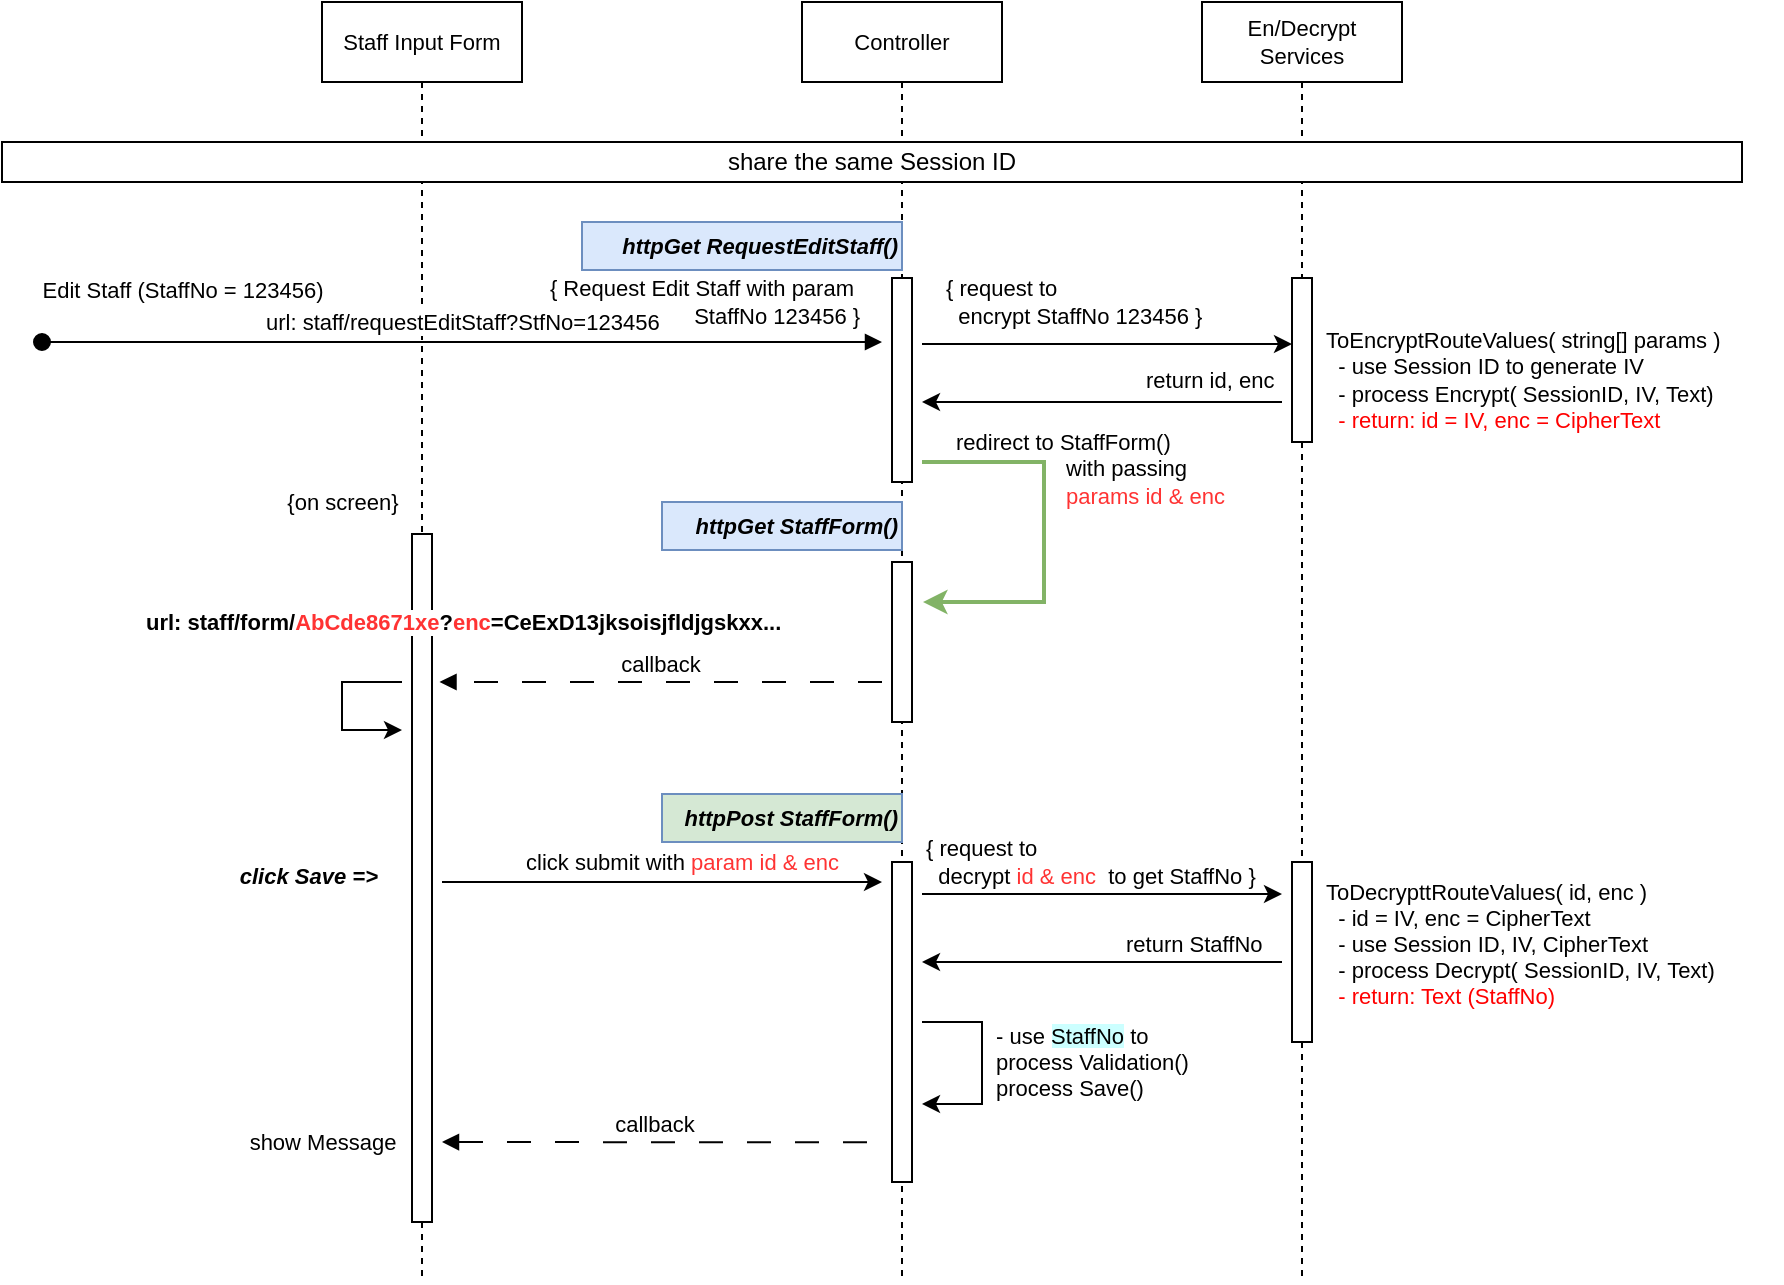 <mxfile version="24.7.1" type="github">
  <diagram name="Page-1" id="rOxkXMHrx36m_MceSFV0">
    <mxGraphModel dx="1434" dy="774" grid="1" gridSize="10" guides="1" tooltips="1" connect="1" arrows="1" fold="1" page="1" pageScale="1" pageWidth="1169" pageHeight="827" math="0" shadow="0">
      <root>
        <mxCell id="0" />
        <mxCell id="1" parent="0" />
        <mxCell id="cjUs0fhQYjhIE11ryxrH-1" value="&lt;div style=&quot;font-size: 11px;&quot;&gt;Controller&lt;/div&gt;" style="shape=umlLifeline;perimeter=lifelinePerimeter;whiteSpace=wrap;html=1;container=0;dropTarget=0;collapsible=0;recursiveResize=0;outlineConnect=0;portConstraint=eastwest;newEdgeStyle={&quot;edgeStyle&quot;:&quot;elbowEdgeStyle&quot;,&quot;elbow&quot;:&quot;vertical&quot;,&quot;curved&quot;:0,&quot;rounded&quot;:0};fontSize=11;" vertex="1" parent="1">
          <mxGeometry x="440" y="40" width="100" height="640" as="geometry" />
        </mxCell>
        <mxCell id="cjUs0fhQYjhIE11ryxrH-2" value="" style="html=1;points=[];perimeter=orthogonalPerimeter;outlineConnect=0;targetShapes=umlLifeline;portConstraint=eastwest;newEdgeStyle={&quot;edgeStyle&quot;:&quot;elbowEdgeStyle&quot;,&quot;elbow&quot;:&quot;vertical&quot;,&quot;curved&quot;:0,&quot;rounded&quot;:0};fontSize=11;" vertex="1" parent="cjUs0fhQYjhIE11ryxrH-1">
          <mxGeometry x="45" y="138" width="10" height="102" as="geometry" />
        </mxCell>
        <mxCell id="cjUs0fhQYjhIE11ryxrH-3" value="" style="html=1;points=[];perimeter=orthogonalPerimeter;outlineConnect=0;targetShapes=umlLifeline;portConstraint=eastwest;newEdgeStyle={&quot;edgeStyle&quot;:&quot;elbowEdgeStyle&quot;,&quot;elbow&quot;:&quot;vertical&quot;,&quot;curved&quot;:0,&quot;rounded&quot;:0};fontSize=11;" vertex="1" parent="cjUs0fhQYjhIE11ryxrH-1">
          <mxGeometry x="45" y="280" width="10" height="80" as="geometry" />
        </mxCell>
        <mxCell id="cjUs0fhQYjhIE11ryxrH-4" value="" style="html=1;points=[];perimeter=orthogonalPerimeter;outlineConnect=0;targetShapes=umlLifeline;portConstraint=eastwest;newEdgeStyle={&quot;edgeStyle&quot;:&quot;elbowEdgeStyle&quot;,&quot;elbow&quot;:&quot;vertical&quot;,&quot;curved&quot;:0,&quot;rounded&quot;:0};fontSize=11;" vertex="1" parent="cjUs0fhQYjhIE11ryxrH-1">
          <mxGeometry x="45" y="430" width="10" height="160" as="geometry" />
        </mxCell>
        <mxCell id="cjUs0fhQYjhIE11ryxrH-5" value="Staff Input Form" style="shape=umlLifeline;perimeter=lifelinePerimeter;whiteSpace=wrap;html=1;container=0;dropTarget=0;collapsible=0;recursiveResize=0;outlineConnect=0;portConstraint=eastwest;newEdgeStyle={&quot;edgeStyle&quot;:&quot;elbowEdgeStyle&quot;,&quot;elbow&quot;:&quot;vertical&quot;,&quot;curved&quot;:0,&quot;rounded&quot;:0};fontSize=11;" vertex="1" parent="1">
          <mxGeometry x="200" y="40" width="100" height="640" as="geometry" />
        </mxCell>
        <mxCell id="cjUs0fhQYjhIE11ryxrH-6" value="" style="html=1;points=[];perimeter=orthogonalPerimeter;outlineConnect=0;targetShapes=umlLifeline;portConstraint=eastwest;newEdgeStyle={&quot;edgeStyle&quot;:&quot;elbowEdgeStyle&quot;,&quot;elbow&quot;:&quot;vertical&quot;,&quot;curved&quot;:0,&quot;rounded&quot;:0};fontSize=11;" vertex="1" parent="cjUs0fhQYjhIE11ryxrH-5">
          <mxGeometry x="45" y="266" width="10" height="344" as="geometry" />
        </mxCell>
        <mxCell id="cjUs0fhQYjhIE11ryxrH-7" value="En/Decrypt Services" style="shape=umlLifeline;perimeter=lifelinePerimeter;whiteSpace=wrap;html=1;container=0;dropTarget=0;collapsible=0;recursiveResize=0;outlineConnect=0;portConstraint=eastwest;newEdgeStyle={&quot;edgeStyle&quot;:&quot;elbowEdgeStyle&quot;,&quot;elbow&quot;:&quot;vertical&quot;,&quot;curved&quot;:0,&quot;rounded&quot;:0};fontSize=11;" vertex="1" parent="1">
          <mxGeometry x="640" y="40" width="100" height="640" as="geometry" />
        </mxCell>
        <mxCell id="cjUs0fhQYjhIE11ryxrH-8" value="" style="html=1;points=[];perimeter=orthogonalPerimeter;outlineConnect=0;targetShapes=umlLifeline;portConstraint=eastwest;newEdgeStyle={&quot;edgeStyle&quot;:&quot;elbowEdgeStyle&quot;,&quot;elbow&quot;:&quot;vertical&quot;,&quot;curved&quot;:0,&quot;rounded&quot;:0};fontSize=11;" vertex="1" parent="cjUs0fhQYjhIE11ryxrH-7">
          <mxGeometry x="45" y="138" width="10" height="82" as="geometry" />
        </mxCell>
        <mxCell id="cjUs0fhQYjhIE11ryxrH-9" value="" style="html=1;points=[[0,0,0,0,5],[0,1,0,0,-5],[1,0,0,0,5],[1,1,0,0,-5]];perimeter=orthogonalPerimeter;outlineConnect=0;targetShapes=umlLifeline;portConstraint=eastwest;newEdgeStyle={&quot;curved&quot;:0,&quot;rounded&quot;:0};fontSize=11;" vertex="1" parent="cjUs0fhQYjhIE11ryxrH-7">
          <mxGeometry x="45" y="430" width="10" height="90" as="geometry" />
        </mxCell>
        <mxCell id="cjUs0fhQYjhIE11ryxrH-10" value="" style="edgeStyle=elbowEdgeStyle;rounded=0;orthogonalLoop=1;jettySize=auto;html=1;elbow=vertical;curved=0;fontSize=11;" edge="1" parent="1">
          <mxGeometry relative="1" as="geometry">
            <mxPoint x="500" y="211" as="sourcePoint" />
            <mxPoint x="685" y="210.706" as="targetPoint" />
          </mxGeometry>
        </mxCell>
        <mxCell id="cjUs0fhQYjhIE11ryxrH-11" value="&lt;div&gt;{ request to&amp;nbsp;&lt;/div&gt;&lt;div&gt;&amp;nbsp; encrypt StaffNo 123456 }&lt;/div&gt;" style="edgeLabel;html=1;align=left;verticalAlign=middle;resizable=0;points=[];fontSize=11;" vertex="1" connectable="0" parent="cjUs0fhQYjhIE11ryxrH-10">
          <mxGeometry x="-0.611" y="1" relative="1" as="geometry">
            <mxPoint x="-26" y="-20" as="offset" />
          </mxGeometry>
        </mxCell>
        <mxCell id="cjUs0fhQYjhIE11ryxrH-12" value="" style="edgeStyle=elbowEdgeStyle;rounded=0;orthogonalLoop=1;jettySize=auto;html=1;elbow=vertical;curved=0;fontSize=11;" edge="1" parent="1">
          <mxGeometry relative="1" as="geometry">
            <mxPoint x="680" y="240" as="sourcePoint" />
            <mxPoint x="500" y="240" as="targetPoint" />
          </mxGeometry>
        </mxCell>
        <mxCell id="cjUs0fhQYjhIE11ryxrH-13" value="{on screen}" style="edgeLabel;html=1;align=center;verticalAlign=middle;resizable=0;points=[];fontSize=11;" vertex="1" connectable="0" parent="1">
          <mxGeometry x="210" y="290" as="geometry" />
        </mxCell>
        <UserObject label="ToEncryptRouteValues( string[] params )&lt;br&gt;&lt;div&gt;&amp;nbsp; - use Session ID to generate IV&lt;/div&gt;&lt;div&gt;&amp;nbsp; - process Encrypt( SessionID, IV, Text)&lt;/div&gt;&lt;div&gt;&lt;font color=&quot;#ff0000&quot;&gt;&amp;nbsp; - return: id = IV, enc = CipherText&lt;/font&gt;&lt;br&gt;&lt;/div&gt;" placeholders="1" name="Variable" id="cjUs0fhQYjhIE11ryxrH-14">
          <mxCell style="text;html=1;strokeColor=none;fillColor=none;align=left;verticalAlign=middle;whiteSpace=wrap;overflow=hidden;fontSize=11;" vertex="1" parent="1">
            <mxGeometry x="700" y="188" width="230" height="82" as="geometry" />
          </mxCell>
        </UserObject>
        <mxCell id="cjUs0fhQYjhIE11ryxrH-15" value="callback" style="html=1;verticalAlign=bottom;endArrow=block;edgeStyle=elbowEdgeStyle;elbow=vertical;curved=0;rounded=0;dashed=1;dashPattern=12 12;fontSize=11;align=center;" edge="1" parent="1">
          <mxGeometry x="0.003" relative="1" as="geometry">
            <mxPoint x="480" y="380" as="sourcePoint" />
            <Array as="points" />
            <mxPoint x="258.75" y="380" as="targetPoint" />
            <mxPoint as="offset" />
          </mxGeometry>
        </mxCell>
        <mxCell id="cjUs0fhQYjhIE11ryxrH-16" value="" style="edgeStyle=orthogonalEdgeStyle;rounded=0;orthogonalLoop=1;jettySize=auto;html=1;curved=0;fontSize=11;" edge="1" parent="1">
          <mxGeometry relative="1" as="geometry">
            <mxPoint x="500" y="485.999" as="sourcePoint" />
            <mxPoint x="680" y="486" as="targetPoint" />
            <Array as="points">
              <mxPoint x="595" y="485.94" />
              <mxPoint x="595" y="485.94" />
            </Array>
          </mxGeometry>
        </mxCell>
        <UserObject label="httpGet RequestEditStaff()" placeholders="1" name="Variable" id="cjUs0fhQYjhIE11ryxrH-17">
          <mxCell style="text;html=1;strokeColor=#6c8ebf;fillColor=#dae8fc;align=right;verticalAlign=middle;whiteSpace=wrap;overflow=hidden;fontSize=11;fontFamily=Helvetica;fontStyle=3" vertex="1" parent="1">
            <mxGeometry x="330" y="150" width="160" height="24" as="geometry" />
          </mxCell>
        </UserObject>
        <UserObject label="&lt;div&gt;click Save =&amp;gt;&lt;/div&gt;" placeholders="1" name="Variable" id="cjUs0fhQYjhIE11ryxrH-18">
          <mxCell style="text;html=1;strokeColor=none;fillColor=none;align=right;verticalAlign=middle;whiteSpace=wrap;overflow=hidden;fontSize=11;fontFamily=Helvetica;fontStyle=3" vertex="1" parent="1">
            <mxGeometry x="130" y="460" width="100" height="34" as="geometry" />
          </mxCell>
        </UserObject>
        <mxCell id="cjUs0fhQYjhIE11ryxrH-19" value="" style="edgeStyle=elbowEdgeStyle;rounded=0;orthogonalLoop=1;jettySize=auto;html=1;elbow=vertical;curved=0;fontSize=11;" edge="1" parent="1">
          <mxGeometry relative="1" as="geometry">
            <mxPoint x="260" y="480" as="sourcePoint" />
            <mxPoint x="480" y="480.003" as="targetPoint" />
          </mxGeometry>
        </mxCell>
        <mxCell id="cjUs0fhQYjhIE11ryxrH-20" value="click submit with &lt;font color=&quot;#ff3333&quot;&gt;param id &amp;amp; enc&lt;/font&gt;" style="edgeLabel;html=1;align=left;verticalAlign=middle;resizable=0;points=[];fontSize=11;" vertex="1" connectable="0" parent="cjUs0fhQYjhIE11ryxrH-19">
          <mxGeometry x="-0.74" y="1" relative="1" as="geometry">
            <mxPoint x="11" y="-9" as="offset" />
          </mxGeometry>
        </mxCell>
        <mxCell id="cjUs0fhQYjhIE11ryxrH-21" value="" style="edgeStyle=elbowEdgeStyle;rounded=0;orthogonalLoop=1;jettySize=auto;html=1;elbow=vertical;curved=0;fontSize=11;" edge="1" parent="1">
          <mxGeometry relative="1" as="geometry">
            <mxPoint x="680" y="520" as="sourcePoint" />
            <mxPoint x="500" y="520.47" as="targetPoint" />
          </mxGeometry>
        </mxCell>
        <mxCell id="cjUs0fhQYjhIE11ryxrH-22" value="" style="edgeStyle=elbowEdgeStyle;rounded=0;orthogonalLoop=1;jettySize=auto;html=1;fontSize=11;" edge="1" parent="1">
          <mxGeometry relative="1" as="geometry">
            <mxPoint x="500" y="550" as="sourcePoint" />
            <mxPoint x="500" y="591" as="targetPoint" />
            <Array as="points">
              <mxPoint x="530" y="586" />
            </Array>
          </mxGeometry>
        </mxCell>
        <mxCell id="cjUs0fhQYjhIE11ryxrH-23" value="callback" style="html=1;verticalAlign=bottom;endArrow=block;edgeStyle=elbowEdgeStyle;elbow=vertical;curved=0;rounded=0;dashed=1;dashPattern=12 12;fontSize=11;" edge="1" parent="1">
          <mxGeometry relative="1" as="geometry">
            <mxPoint x="472.5" y="610.18" as="sourcePoint" />
            <Array as="points" />
            <mxPoint x="260" y="610" as="targetPoint" />
          </mxGeometry>
        </mxCell>
        <mxCell id="cjUs0fhQYjhIE11ryxrH-24" value="" style="edgeStyle=elbowEdgeStyle;rounded=0;orthogonalLoop=1;jettySize=auto;html=1;fontSize=11;strokeWidth=2;fillColor=#d5e8d4;strokeColor=#82b366;" edge="1" parent="1">
          <mxGeometry relative="1" as="geometry">
            <mxPoint x="500" y="270" as="sourcePoint" />
            <mxPoint x="500.5" y="340" as="targetPoint" />
            <Array as="points">
              <mxPoint x="561" y="300" />
            </Array>
          </mxGeometry>
        </mxCell>
        <mxCell id="cjUs0fhQYjhIE11ryxrH-25" value="share the same Session ID" style="rounded=0;whiteSpace=wrap;html=1;" vertex="1" parent="1">
          <mxGeometry x="40" y="110" width="870" height="20" as="geometry" />
        </mxCell>
        <mxCell id="cjUs0fhQYjhIE11ryxrH-26" value="" style="html=1;verticalAlign=bottom;startArrow=oval;endArrow=block;startSize=8;edgeStyle=elbowEdgeStyle;elbow=vertical;curved=0;rounded=0;align=right;fontSize=11;" edge="1" parent="1">
          <mxGeometry relative="1" as="geometry">
            <mxPoint x="60" y="210" as="sourcePoint" />
            <mxPoint x="480" y="210" as="targetPoint" />
          </mxGeometry>
        </mxCell>
        <mxCell id="cjUs0fhQYjhIE11ryxrH-27" value="&lt;div align=&quot;right&quot; style=&quot;font-size: 11px;&quot;&gt;{ Request Edit Staff with param&amp;nbsp;&lt;/div&gt;&lt;div align=&quot;right&quot; style=&quot;font-size: 11px;&quot;&gt;StaffNo 123456 }&lt;br style=&quot;font-size: 11px;&quot;&gt;&lt;/div&gt;" style="edgeLabel;html=1;align=center;verticalAlign=middle;resizable=0;points=[];fontSize=11;" vertex="1" connectable="0" parent="cjUs0fhQYjhIE11ryxrH-26">
          <mxGeometry x="0.83" y="-1" relative="1" as="geometry">
            <mxPoint x="-54" y="-21" as="offset" />
          </mxGeometry>
        </mxCell>
        <mxCell id="cjUs0fhQYjhIE11ryxrH-28" value="Edit Staff (StaffNo = 123456)" style="edgeLabel;html=1;align=center;verticalAlign=middle;resizable=0;points=[];fontSize=11;" vertex="1" connectable="0" parent="cjUs0fhQYjhIE11ryxrH-26">
          <mxGeometry x="-0.691" y="-3" relative="1" as="geometry">
            <mxPoint x="5" y="-29" as="offset" />
          </mxGeometry>
        </mxCell>
        <mxCell id="cjUs0fhQYjhIE11ryxrH-29" value="with passing&lt;br&gt;&lt;font color=&quot;#ff3333&quot;&gt;params id &amp;amp; enc&lt;/font&gt;" style="edgeLabel;html=1;align=left;verticalAlign=middle;resizable=0;points=[];fontSize=11;" vertex="1" connectable="0" parent="1">
          <mxGeometry x="570" y="280" as="geometry" />
        </mxCell>
        <mxCell id="cjUs0fhQYjhIE11ryxrH-30" value="url: staff/form/&lt;font color=&quot;#ff3333&quot;&gt;AbCde8671xe&lt;/font&gt;?&lt;font color=&quot;#ff3333&quot;&gt;enc&lt;/font&gt;=CeExD13jksoisjfldjgskxx..." style="edgeLabel;html=1;align=left;verticalAlign=middle;resizable=0;points=[];fontSize=11;fontStyle=1" vertex="1" connectable="0" parent="1">
          <mxGeometry x="110" y="350" as="geometry" />
        </mxCell>
        <UserObject label="httpGet StaffForm()" placeholders="1" name="Variable" id="cjUs0fhQYjhIE11ryxrH-31">
          <mxCell style="text;html=1;strokeColor=#6c8ebf;fillColor=#dae8fc;align=right;verticalAlign=middle;whiteSpace=wrap;overflow=hidden;fontSize=11;fontFamily=Helvetica;fontStyle=3" vertex="1" parent="1">
            <mxGeometry x="370" y="290" width="120" height="24" as="geometry" />
          </mxCell>
        </UserObject>
        <mxCell id="cjUs0fhQYjhIE11ryxrH-32" value="&lt;div&gt;redirect to StaffForm()&lt;br&gt;&lt;/div&gt;" style="edgeLabel;html=1;align=left;verticalAlign=middle;resizable=0;points=[];fontSize=11;" vertex="1" connectable="0" parent="1">
          <mxGeometry x="515" y="260" as="geometry" />
        </mxCell>
        <mxCell id="cjUs0fhQYjhIE11ryxrH-33" value="" style="endArrow=classic;html=1;rounded=0;edgeStyle=elbowEdgeStyle;" edge="1" parent="1">
          <mxGeometry width="50" height="50" relative="1" as="geometry">
            <mxPoint x="240" y="380" as="sourcePoint" />
            <mxPoint x="240" y="404" as="targetPoint" />
            <Array as="points">
              <mxPoint x="210" y="370" />
            </Array>
          </mxGeometry>
        </mxCell>
        <UserObject label="httpPost StaffForm()" placeholders="1" name="Variable" id="cjUs0fhQYjhIE11ryxrH-34">
          <mxCell style="text;html=1;strokeColor=#6c8ebf;fillColor=#D5E8D4;align=right;verticalAlign=middle;whiteSpace=wrap;overflow=hidden;fontSize=11;fontFamily=Helvetica;fontStyle=3" vertex="1" parent="1">
            <mxGeometry x="370" y="436" width="120" height="24" as="geometry" />
          </mxCell>
        </UserObject>
        <mxCell id="cjUs0fhQYjhIE11ryxrH-35" value="&lt;div&gt;{ request to&amp;nbsp;&lt;/div&gt;&lt;div&gt;&amp;nbsp; decrypt &lt;font color=&quot;#ff3333&quot;&gt;id &amp;amp; enc&lt;/font&gt;&amp;nbsp; to get StaffNo }&lt;/div&gt;" style="edgeLabel;html=1;align=left;verticalAlign=middle;resizable=0;points=[];fontSize=11;" vertex="1" connectable="0" parent="1">
          <mxGeometry x="500" y="470" as="geometry" />
        </mxCell>
        <UserObject label="ToDecrypttRouteValues( id, enc )&lt;br&gt;&lt;div&gt;&amp;nbsp; - id = IV, enc = CipherText&lt;/div&gt;&lt;div&gt;&amp;nbsp; - use Session ID, IV, CipherText &lt;br&gt;&lt;/div&gt;&amp;nbsp; - process Decrypt( SessionID, IV, Text)&lt;div&gt;&lt;font color=&quot;#ff0000&quot;&gt;&amp;nbsp; - return: Text (StaffNo) &lt;/font&gt;&lt;br&gt;&lt;/div&gt;" placeholders="1" name="Variable" id="cjUs0fhQYjhIE11ryxrH-36">
          <mxCell style="text;html=1;strokeColor=none;fillColor=none;align=left;verticalAlign=middle;whiteSpace=wrap;overflow=hidden;fontSize=11;" vertex="1" parent="1">
            <mxGeometry x="700" y="470" width="230" height="82" as="geometry" />
          </mxCell>
        </UserObject>
        <mxCell id="cjUs0fhQYjhIE11ryxrH-37" value="&lt;div&gt;- use &lt;span style=&quot;background-color: rgb(204, 255, 255);&quot;&gt;StaffNo&lt;/span&gt; to &lt;br&gt;&lt;/div&gt;&lt;div&gt;process Validation()&lt;/div&gt;&lt;div&gt;process Save()&lt;br&gt;&lt;/div&gt;" style="edgeLabel;html=1;align=left;verticalAlign=middle;resizable=0;points=[];fontSize=11;" vertex="1" connectable="0" parent="1">
          <mxGeometry x="535" y="570" as="geometry" />
        </mxCell>
        <mxCell id="cjUs0fhQYjhIE11ryxrH-38" value="return StaffNo" style="edgeLabel;html=1;align=left;verticalAlign=middle;resizable=0;points=[];fontSize=11;" vertex="1" connectable="0" parent="1">
          <mxGeometry x="600" y="511" as="geometry" />
        </mxCell>
        <mxCell id="cjUs0fhQYjhIE11ryxrH-39" value="show Message" style="edgeLabel;html=1;align=center;verticalAlign=middle;resizable=0;points=[];fontSize=11;" vertex="1" connectable="0" parent="1">
          <mxGeometry x="200" y="610" as="geometry" />
        </mxCell>
        <mxCell id="cjUs0fhQYjhIE11ryxrH-40" value="return id, enc" style="edgeLabel;html=1;align=left;verticalAlign=middle;resizable=0;points=[];fontSize=11;" vertex="1" connectable="0" parent="1">
          <mxGeometry x="610" y="229" as="geometry" />
        </mxCell>
        <mxCell id="cjUs0fhQYjhIE11ryxrH-41" value="url: staff/requestEditStaff?StfNo=123456" style="edgeLabel;html=1;align=left;verticalAlign=middle;resizable=0;points=[];fontSize=11;" vertex="1" connectable="0" parent="1">
          <mxGeometry x="170" y="200" as="geometry" />
        </mxCell>
      </root>
    </mxGraphModel>
  </diagram>
</mxfile>

